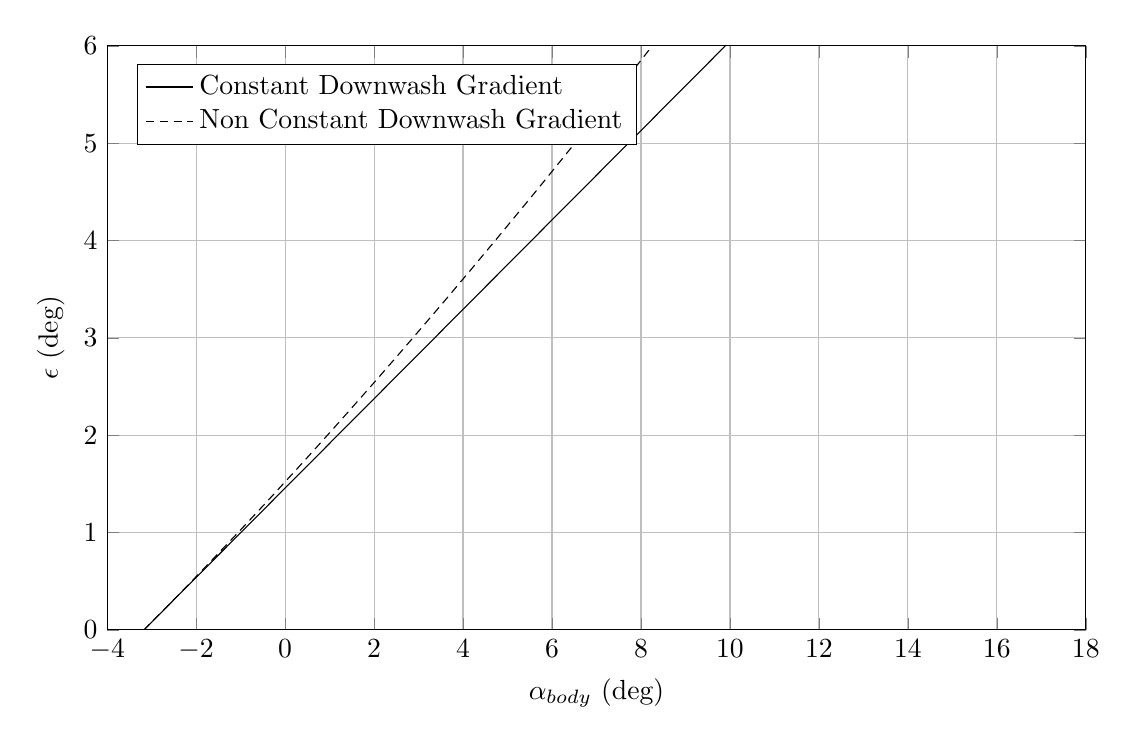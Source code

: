 %Epsilon vs Alpha Body NEW
\begin{tikzpicture}

\begin{axis}[
width=14.01cm,
height=9cm,
scaled ticks=false, tick label style={/pgf/number format/fixed},
xmin=-4,
xmax=18,
xlabel={$\alpha_{body}$ (deg)},
xmajorgrids,
ymin=0.0,
ymax=6,
ylabel={$\epsilon$ (deg)},
ymajorgrids,
legend style={at={(0.03,0.9)},anchor=west,draw=black,fill=white,legend cell align=left},
legend entries = {Constant Downwash Gradient\\Non Constant Downwash Gradient\\}
]

\addplot [
color=black,
solid
]
table[row sep=crcr]{
-3.175	0.0\\
-2.922	0.116\\
-2.668	0.232\\
-2.415	0.349\\
-2.162	0.465\\
-1.909	0.581\\
-1.656	0.697\\
-1.403	0.813\\
-1.149	0.93\\
-0.896	1.046\\
-0.643	1.162\\
-0.39	1.278\\
-0.137	1.395\\
0.116	1.511\\
0.37	1.627\\
0.623	1.743\\
0.876	1.859\\
1.129	1.976\\
1.382	2.092\\
1.635	2.208\\
1.889	2.324\\
2.142	2.44\\
2.395	2.557\\
2.648	2.673\\
2.901	2.789\\
3.154	2.905\\
3.408	3.021\\
3.661	3.138\\
3.914	3.254\\
4.167	3.37\\
4.42	3.486\\
4.673	3.602\\
4.927	3.719\\
5.18	3.835\\
5.433	3.951\\
5.686	4.067\\
5.939	4.184\\
6.192	4.3\\
6.446	4.416\\
6.699	4.532\\
6.952	4.648\\
7.205	4.765\\
7.458	4.881\\
7.711	4.997\\
7.965	5.113\\
8.218	5.229\\
8.471	5.346\\
8.724	5.462\\
8.977	5.578\\
9.23	5.694\\
9.484	5.81\\
9.737	5.927\\
9.99	6.043\\
10.243	6.159\\
10.496	6.275\\
10.749	6.392\\
11.003	6.508\\
11.256	6.624\\
11.509	6.74\\
11.762	6.856\\
12.015	6.973\\
12.268	7.089\\
12.521	7.205\\
12.775	7.321\\
13.028	7.437\\
13.281	7.554\\
13.534	7.67\\
13.787	7.786\\
14.04	7.902\\
14.294	8.018\\
14.547	8.135\\
14.8	8.251\\
15.053	8.367\\
15.306	8.483\\
15.559	8.599\\
15.813	8.716\\
16.066	8.832\\
16.319	8.948\\
16.572	9.064\\
16.825	9.181\\
};

\addplot [
color=black,
densely dashed
]
table[row sep=crcr]{
-3.175	0.0\\
-2.922	0.117\\
-2.668	0.234\\
-2.415	0.352\\
-2.162	0.471\\
-1.909	0.591\\
-1.656	0.712\\
-1.403	0.834\\
-1.149	0.956\\
-0.896	1.079\\
-0.643	1.203\\
-0.39	1.327\\
-0.137	1.453\\
0.116	1.579\\
0.37	1.706\\
0.623	1.834\\
0.876	1.962\\
1.129	2.091\\
1.382	2.221\\
1.635	2.352\\
1.889	2.483\\
2.142	2.615\\
2.395	2.748\\
2.648	2.881\\
2.901	3.015\\
3.154	3.15\\
3.408	3.285\\
3.661	3.421\\
3.914	3.558\\
4.167	3.695\\
4.42	3.834\\
4.673	3.972\\
4.927	4.112\\
5.18	4.252\\
5.433	4.392\\
5.686	4.533\\
5.939	4.675\\
6.192	4.818\\
6.446	4.961\\
6.699	5.104\\
6.952	5.249\\
7.205	5.394\\
7.458	5.539\\
7.711	5.685\\
7.965	5.831\\
8.218	5.979\\
8.471	6.126\\
8.724	6.275\\
8.977	6.423\\
9.23	6.573\\
9.484	6.722\\
9.737	6.873\\
9.99	7.024\\
10.243	7.175\\
10.496	7.327\\
10.749	7.48\\
11.003	7.633\\
11.256	7.786\\
11.509	7.94\\
11.762	8.094\\
12.015	8.249\\
12.268	8.405\\
12.521	8.561\\
12.775	8.717\\
13.028	8.874\\
13.281	9.031\\
13.534	9.189\\
13.787	9.347\\
14.04	9.506\\
14.294	9.665\\
14.547	9.824\\
14.8	9.984\\
15.053	10.145\\
15.306	10.306\\
15.559	10.467\\
15.813	10.629\\
16.066	10.791\\
16.319	10.953\\
16.572	11.079\\
16.825	11.193\\
};
\end{axis}
\end{tikzpicture}%
